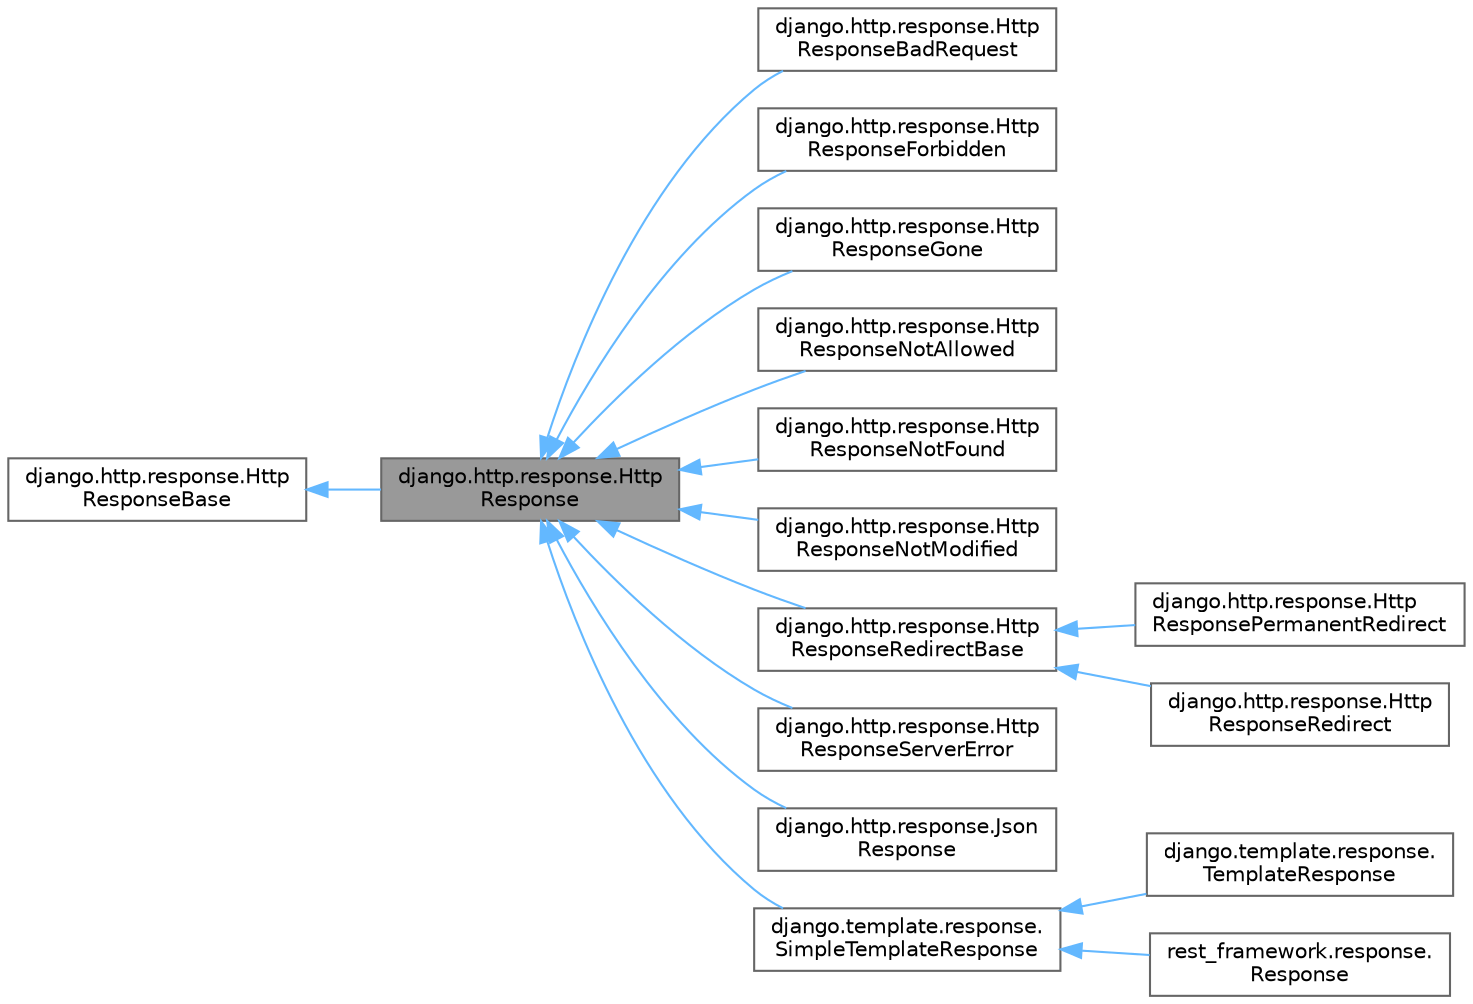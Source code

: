 digraph "django.http.response.HttpResponse"
{
 // LATEX_PDF_SIZE
  bgcolor="transparent";
  edge [fontname=Helvetica,fontsize=10,labelfontname=Helvetica,labelfontsize=10];
  node [fontname=Helvetica,fontsize=10,shape=box,height=0.2,width=0.4];
  rankdir="LR";
  Node1 [id="Node000001",label="django.http.response.Http\lResponse",height=0.2,width=0.4,color="gray40", fillcolor="grey60", style="filled", fontcolor="black",tooltip=" "];
  Node2 -> Node1 [id="edge16_Node000001_Node000002",dir="back",color="steelblue1",style="solid",tooltip=" "];
  Node2 [id="Node000002",label="django.http.response.Http\lResponseBase",height=0.2,width=0.4,color="gray40", fillcolor="white", style="filled",URL="$classdjango_1_1http_1_1response_1_1HttpResponseBase.html",tooltip=" "];
  Node1 -> Node3 [id="edge17_Node000001_Node000003",dir="back",color="steelblue1",style="solid",tooltip=" "];
  Node3 [id="Node000003",label="django.http.response.Http\lResponseBadRequest",height=0.2,width=0.4,color="gray40", fillcolor="white", style="filled",URL="$classdjango_1_1http_1_1response_1_1HttpResponseBadRequest.html",tooltip=" "];
  Node1 -> Node4 [id="edge18_Node000001_Node000004",dir="back",color="steelblue1",style="solid",tooltip=" "];
  Node4 [id="Node000004",label="django.http.response.Http\lResponseForbidden",height=0.2,width=0.4,color="gray40", fillcolor="white", style="filled",URL="$classdjango_1_1http_1_1response_1_1HttpResponseForbidden.html",tooltip=" "];
  Node1 -> Node5 [id="edge19_Node000001_Node000005",dir="back",color="steelblue1",style="solid",tooltip=" "];
  Node5 [id="Node000005",label="django.http.response.Http\lResponseGone",height=0.2,width=0.4,color="gray40", fillcolor="white", style="filled",URL="$classdjango_1_1http_1_1response_1_1HttpResponseGone.html",tooltip=" "];
  Node1 -> Node6 [id="edge20_Node000001_Node000006",dir="back",color="steelblue1",style="solid",tooltip=" "];
  Node6 [id="Node000006",label="django.http.response.Http\lResponseNotAllowed",height=0.2,width=0.4,color="gray40", fillcolor="white", style="filled",URL="$classdjango_1_1http_1_1response_1_1HttpResponseNotAllowed.html",tooltip=" "];
  Node1 -> Node7 [id="edge21_Node000001_Node000007",dir="back",color="steelblue1",style="solid",tooltip=" "];
  Node7 [id="Node000007",label="django.http.response.Http\lResponseNotFound",height=0.2,width=0.4,color="gray40", fillcolor="white", style="filled",URL="$classdjango_1_1http_1_1response_1_1HttpResponseNotFound.html",tooltip=" "];
  Node1 -> Node8 [id="edge22_Node000001_Node000008",dir="back",color="steelblue1",style="solid",tooltip=" "];
  Node8 [id="Node000008",label="django.http.response.Http\lResponseNotModified",height=0.2,width=0.4,color="gray40", fillcolor="white", style="filled",URL="$classdjango_1_1http_1_1response_1_1HttpResponseNotModified.html",tooltip=" "];
  Node1 -> Node9 [id="edge23_Node000001_Node000009",dir="back",color="steelblue1",style="solid",tooltip=" "];
  Node9 [id="Node000009",label="django.http.response.Http\lResponseRedirectBase",height=0.2,width=0.4,color="gray40", fillcolor="white", style="filled",URL="$classdjango_1_1http_1_1response_1_1HttpResponseRedirectBase.html",tooltip=" "];
  Node9 -> Node10 [id="edge24_Node000009_Node000010",dir="back",color="steelblue1",style="solid",tooltip=" "];
  Node10 [id="Node000010",label="django.http.response.Http\lResponsePermanentRedirect",height=0.2,width=0.4,color="gray40", fillcolor="white", style="filled",URL="$classdjango_1_1http_1_1response_1_1HttpResponsePermanentRedirect.html",tooltip=" "];
  Node9 -> Node11 [id="edge25_Node000009_Node000011",dir="back",color="steelblue1",style="solid",tooltip=" "];
  Node11 [id="Node000011",label="django.http.response.Http\lResponseRedirect",height=0.2,width=0.4,color="gray40", fillcolor="white", style="filled",URL="$classdjango_1_1http_1_1response_1_1HttpResponseRedirect.html",tooltip=" "];
  Node1 -> Node12 [id="edge26_Node000001_Node000012",dir="back",color="steelblue1",style="solid",tooltip=" "];
  Node12 [id="Node000012",label="django.http.response.Http\lResponseServerError",height=0.2,width=0.4,color="gray40", fillcolor="white", style="filled",URL="$classdjango_1_1http_1_1response_1_1HttpResponseServerError.html",tooltip=" "];
  Node1 -> Node13 [id="edge27_Node000001_Node000013",dir="back",color="steelblue1",style="solid",tooltip=" "];
  Node13 [id="Node000013",label="django.http.response.Json\lResponse",height=0.2,width=0.4,color="gray40", fillcolor="white", style="filled",URL="$classdjango_1_1http_1_1response_1_1JsonResponse.html",tooltip=" "];
  Node1 -> Node14 [id="edge28_Node000001_Node000014",dir="back",color="steelblue1",style="solid",tooltip=" "];
  Node14 [id="Node000014",label="django.template.response.\lSimpleTemplateResponse",height=0.2,width=0.4,color="gray40", fillcolor="white", style="filled",URL="$classdjango_1_1template_1_1response_1_1SimpleTemplateResponse.html",tooltip=" "];
  Node14 -> Node15 [id="edge29_Node000014_Node000015",dir="back",color="steelblue1",style="solid",tooltip=" "];
  Node15 [id="Node000015",label="django.template.response.\lTemplateResponse",height=0.2,width=0.4,color="gray40", fillcolor="white", style="filled",URL="$classdjango_1_1template_1_1response_1_1TemplateResponse.html",tooltip=" "];
  Node14 -> Node16 [id="edge30_Node000014_Node000016",dir="back",color="steelblue1",style="solid",tooltip=" "];
  Node16 [id="Node000016",label="rest_framework.response.\lResponse",height=0.2,width=0.4,color="gray40", fillcolor="white", style="filled",URL="$classrest__framework_1_1response_1_1Response.html",tooltip=" "];
}
